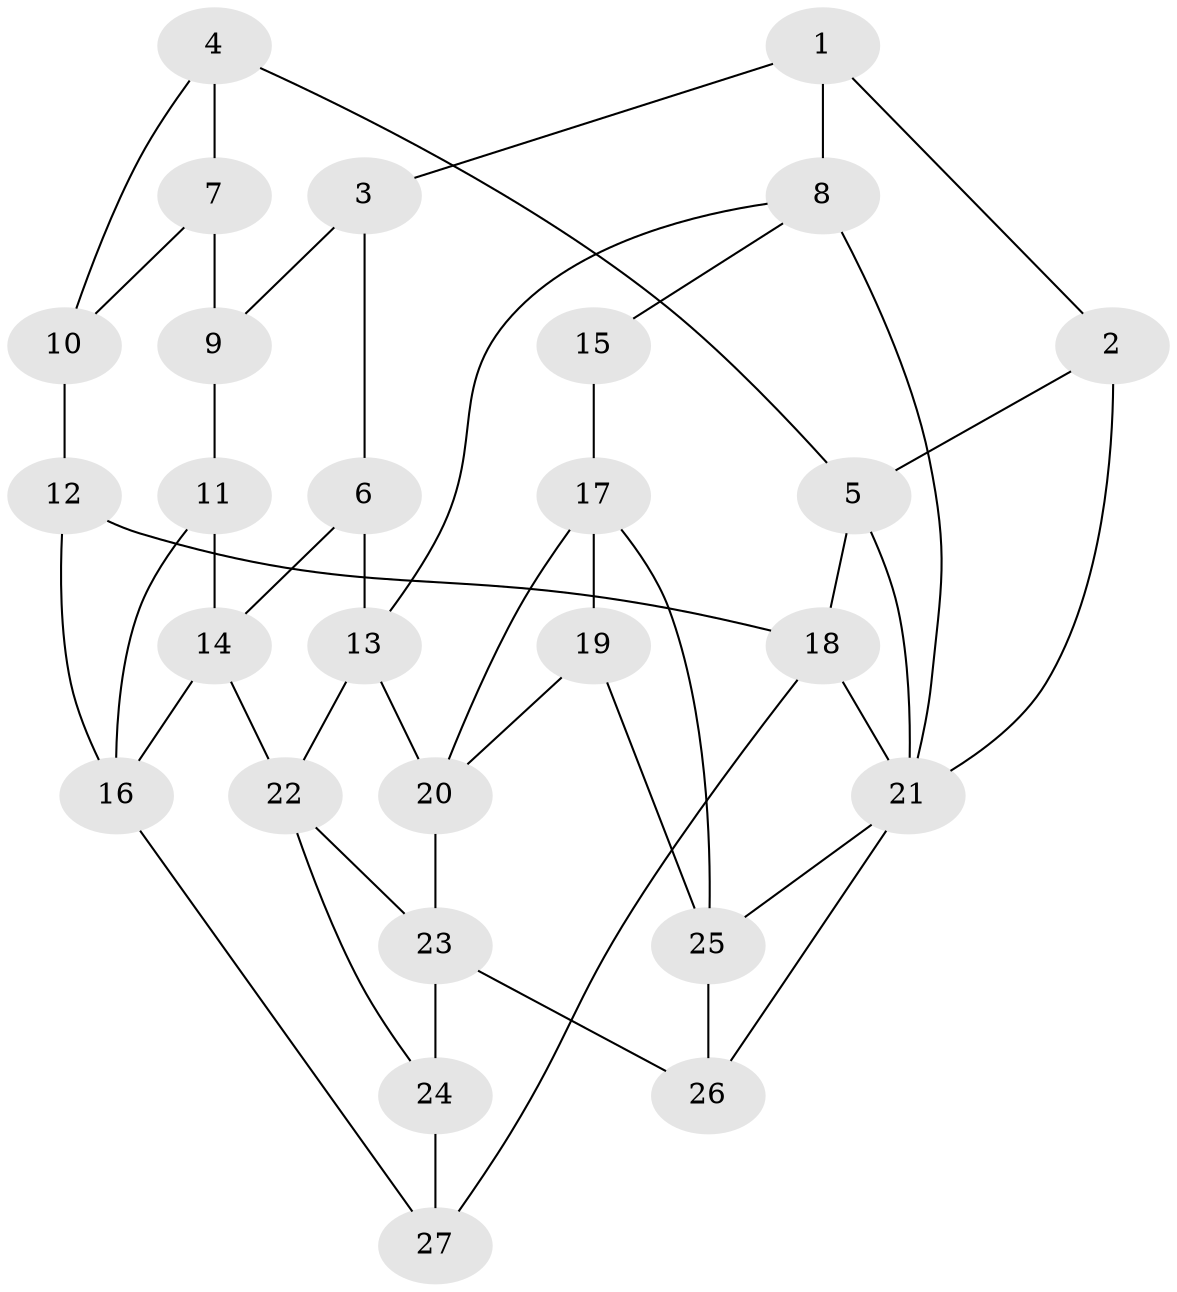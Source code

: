 // original degree distribution, {3: 0.05555555555555555, 4: 0.2222222222222222, 5: 0.5, 6: 0.2222222222222222}
// Generated by graph-tools (version 1.1) at 2025/03/03/09/25 03:03:25]
// undirected, 27 vertices, 47 edges
graph export_dot {
graph [start="1"]
  node [color=gray90,style=filled];
  1;
  2;
  3;
  4;
  5;
  6;
  7;
  8;
  9;
  10;
  11;
  12;
  13;
  14;
  15;
  16;
  17;
  18;
  19;
  20;
  21;
  22;
  23;
  24;
  25;
  26;
  27;
  1 -- 2 [weight=1.0];
  1 -- 3 [weight=1.0];
  1 -- 8 [weight=1.0];
  2 -- 5 [weight=1.0];
  2 -- 21 [weight=1.0];
  3 -- 6 [weight=1.0];
  3 -- 9 [weight=1.0];
  4 -- 5 [weight=1.0];
  4 -- 7 [weight=1.0];
  4 -- 10 [weight=1.0];
  5 -- 18 [weight=1.0];
  5 -- 21 [weight=1.0];
  6 -- 13 [weight=1.0];
  6 -- 14 [weight=1.0];
  7 -- 9 [weight=2.0];
  7 -- 10 [weight=1.0];
  8 -- 13 [weight=1.0];
  8 -- 15 [weight=2.0];
  8 -- 21 [weight=1.0];
  9 -- 11 [weight=1.0];
  10 -- 12 [weight=1.0];
  11 -- 14 [weight=1.0];
  11 -- 16 [weight=1.0];
  12 -- 16 [weight=1.0];
  12 -- 18 [weight=1.0];
  13 -- 20 [weight=1.0];
  13 -- 22 [weight=1.0];
  14 -- 16 [weight=1.0];
  14 -- 22 [weight=1.0];
  15 -- 17 [weight=2.0];
  16 -- 27 [weight=1.0];
  17 -- 19 [weight=1.0];
  17 -- 20 [weight=1.0];
  17 -- 25 [weight=1.0];
  18 -- 21 [weight=1.0];
  18 -- 27 [weight=2.0];
  19 -- 20 [weight=1.0];
  19 -- 25 [weight=1.0];
  20 -- 23 [weight=1.0];
  21 -- 25 [weight=1.0];
  21 -- 26 [weight=1.0];
  22 -- 23 [weight=1.0];
  22 -- 24 [weight=1.0];
  23 -- 24 [weight=1.0];
  23 -- 26 [weight=1.0];
  24 -- 27 [weight=2.0];
  25 -- 26 [weight=1.0];
}
